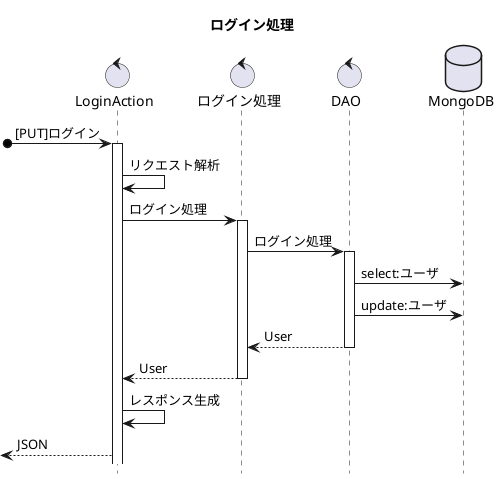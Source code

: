 @startuml 02-02_SEQ_ログイン処理
hide footbox

title ログイン処理

control LoginAction as router
control ログイン処理 as procedure
control DAO as dao
database MongoDB as db

[o-> router: [PUT]ログイン
activate router
router -> router: リクエスト解析

router -> procedure: ログイン処理
activate procedure

procedure -> dao: ログイン処理
activate dao
dao -> db: select:ユーザ
dao -> db: update:ユーザ
procedure <-- dao: User
deactivate dao

router <-- procedure: User
deactivate procedure

router -> router: レスポンス生成

[<-- router: JSON


@enduml